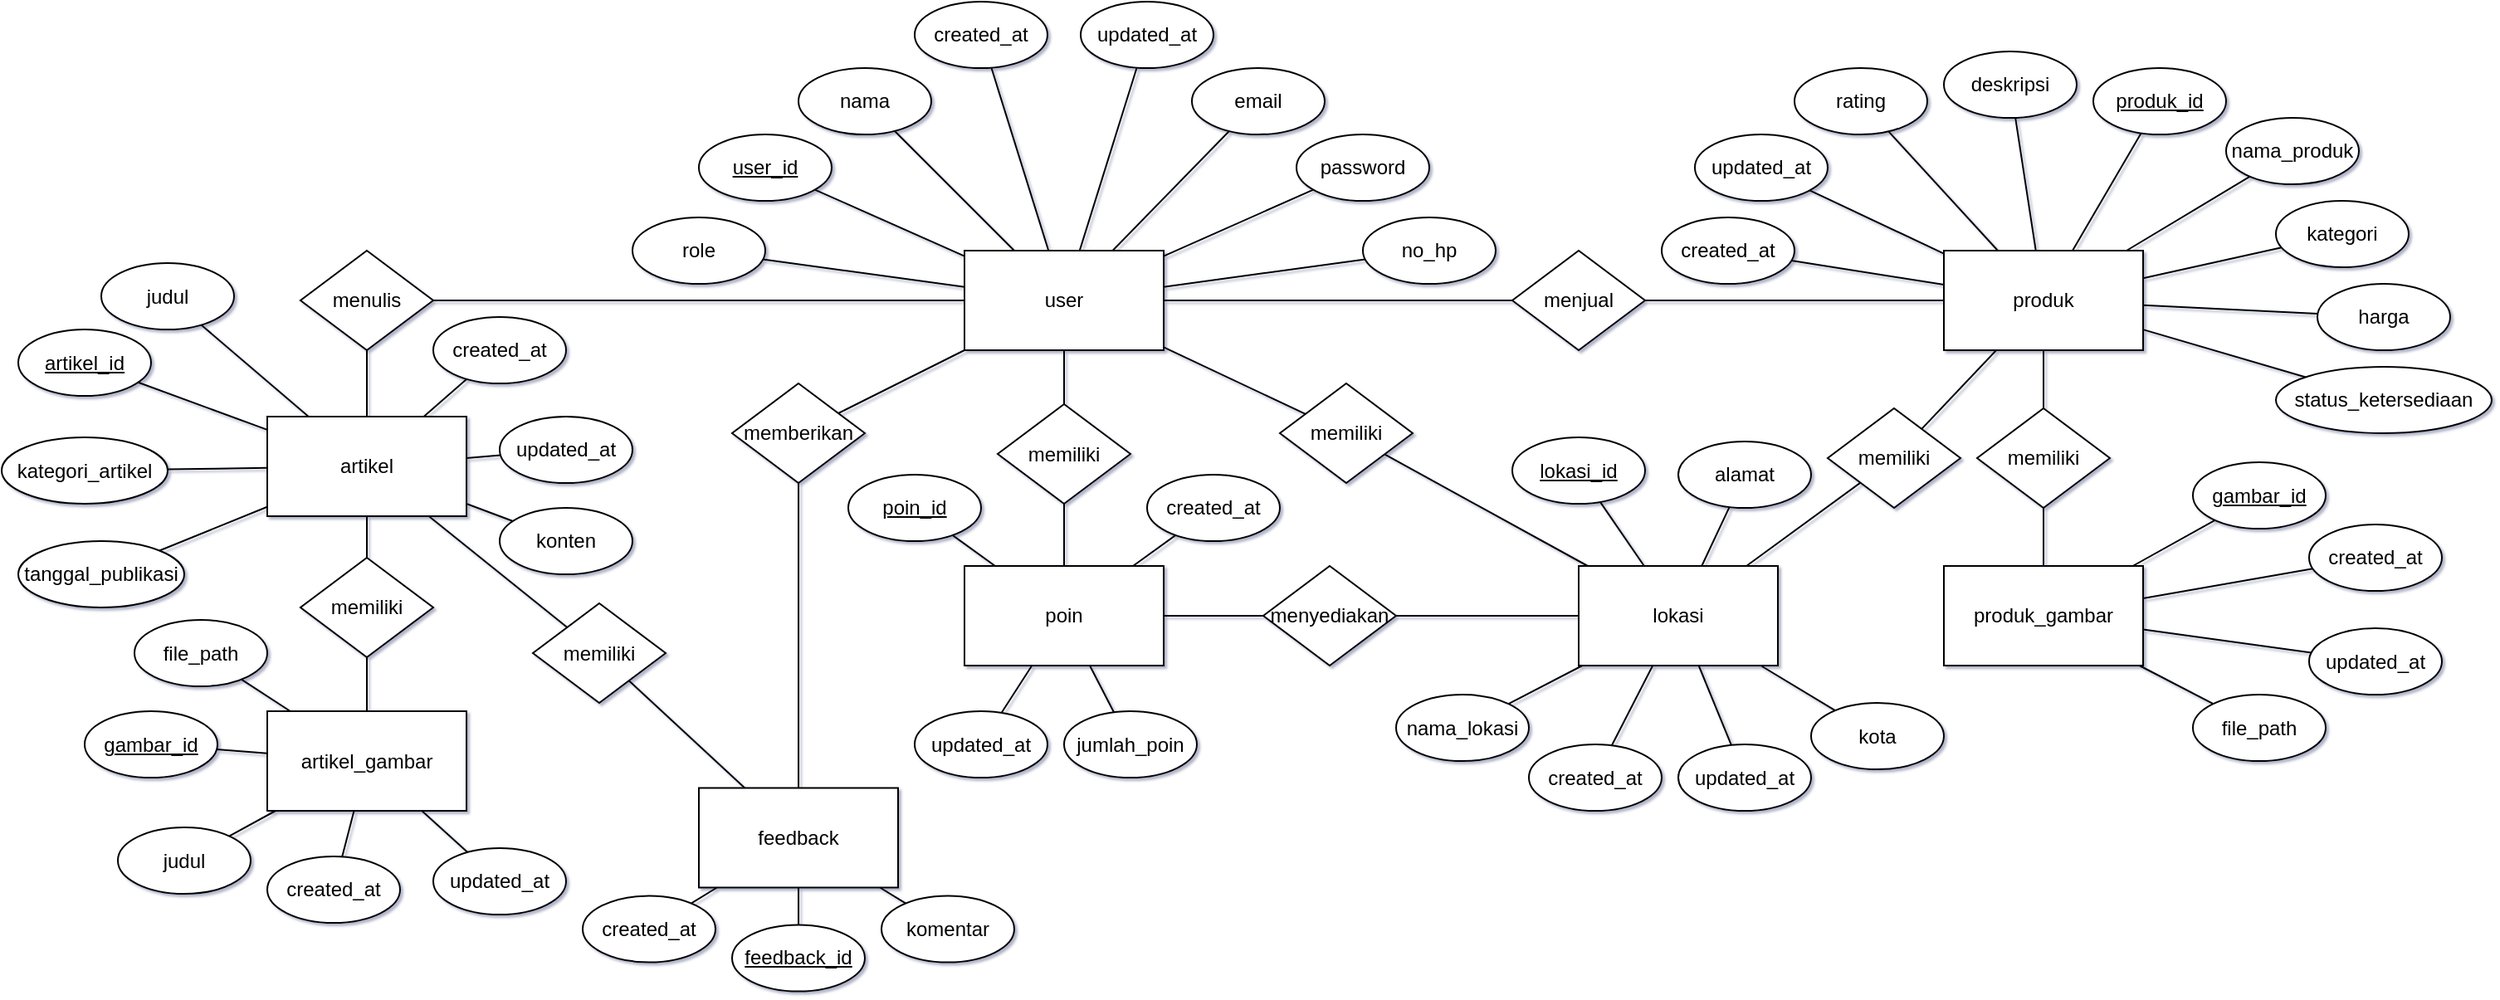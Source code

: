 <mxfile>
    <diagram id="ERD_EcoZense" name="ERD EcoZense">
        <mxGraphModel dx="2735" dy="2725" grid="1" gridSize="10" guides="1" tooltips="1" connect="1" arrows="1" fold="1" page="1" pageScale="1" pageWidth="1500" pageHeight="2000" background="none" math="0" shadow="1">
            <root>
                <mxCell id="0"/>
                <mxCell id="1" parent="0"/>
                <mxCell id="user" value="user" style="rounded=0;whiteSpace=wrap;html=1;" parent="1" vertex="1">
                    <mxGeometry x="200" y="130" width="120" height="60" as="geometry"/>
                </mxCell>
                <mxCell id="user_id" value="user_id" style="ellipse;whiteSpace=wrap;html=1;fontStyle=4" parent="1" vertex="1">
                    <mxGeometry x="40" y="60" width="80" height="40" as="geometry"/>
                </mxCell>
                <mxCell id="nama" value="nama" style="ellipse;whiteSpace=wrap;html=1;" parent="1" vertex="1">
                    <mxGeometry x="100" y="20" width="80" height="40" as="geometry"/>
                </mxCell>
                <mxCell id="email" value="email" style="ellipse;whiteSpace=wrap;html=1;" parent="1" vertex="1">
                    <mxGeometry x="337" y="20" width="80" height="40" as="geometry"/>
                </mxCell>
                <mxCell id="password" value="password" style="ellipse;whiteSpace=wrap;html=1;" parent="1" vertex="1">
                    <mxGeometry x="400" y="60" width="80" height="40" as="geometry"/>
                </mxCell>
                <mxCell id="no_hp" value="no_hp" style="ellipse;whiteSpace=wrap;html=1;" parent="1" vertex="1">
                    <mxGeometry x="440" y="110" width="80" height="40" as="geometry"/>
                </mxCell>
                <mxCell id="role" value="role" style="ellipse;whiteSpace=wrap;html=1;" parent="1" vertex="1">
                    <mxGeometry y="110" width="80" height="40" as="geometry"/>
                </mxCell>
                <mxCell id="conn_user_user_id" value="" style="endArrow=none;html=1;" parent="1" source="user" target="user_id" edge="1">
                    <mxGeometry width="50" height="50" relative="1" as="geometry"/>
                </mxCell>
                <mxCell id="conn_user_nama" value="" style="endArrow=none;html=1;" parent="1" source="user" target="nama" edge="1">
                    <mxGeometry width="50" height="50" relative="1" as="geometry"/>
                </mxCell>
                <mxCell id="conn_user_email" value="" style="endArrow=none;html=1;" parent="1" source="user" target="email" edge="1">
                    <mxGeometry width="50" height="50" relative="1" as="geometry"/>
                </mxCell>
                <mxCell id="conn_user_password" value="" style="endArrow=none;html=1;" parent="1" source="user" target="password" edge="1">
                    <mxGeometry width="50" height="50" relative="1" as="geometry"/>
                </mxCell>
                <mxCell id="conn_user_no_hp" value="" style="endArrow=none;html=1;" parent="1" source="user" target="no_hp" edge="1">
                    <mxGeometry width="50" height="50" relative="1" as="geometry"/>
                </mxCell>
                <mxCell id="conn_user_role" value="" style="endArrow=none;html=1;" parent="1" source="user" target="role" edge="1">
                    <mxGeometry width="50" height="50" relative="1" as="geometry"/>
                </mxCell>
                <mxCell id="62" style="edgeStyle=none;html=1;endArrow=none;endFill=0;" edge="1" parent="1" source="lokasi" target="61">
                    <mxGeometry relative="1" as="geometry"/>
                </mxCell>
                <mxCell id="lokasi" value="lokasi" style="rounded=0;whiteSpace=wrap;html=1;" parent="1" vertex="1">
                    <mxGeometry x="570" y="320" width="120" height="60" as="geometry"/>
                </mxCell>
                <mxCell id="lokasi_id" value="lokasi_id" style="ellipse;whiteSpace=wrap;html=1;fontStyle=4" parent="1" vertex="1">
                    <mxGeometry x="530" y="242.5" width="80" height="40" as="geometry"/>
                </mxCell>
                <mxCell id="nama_lokasi" value="nama_lokasi" style="ellipse;whiteSpace=wrap;html=1;" parent="1" vertex="1">
                    <mxGeometry x="460" y="397.5" width="80" height="40" as="geometry"/>
                </mxCell>
                <mxCell id="alamat" value="alamat" style="ellipse;whiteSpace=wrap;html=1;" parent="1" vertex="1">
                    <mxGeometry x="630" y="245" width="80" height="40" as="geometry"/>
                </mxCell>
                <mxCell id="kota" value="kota" style="ellipse;whiteSpace=wrap;html=1;" parent="1" vertex="1">
                    <mxGeometry x="710" y="402.5" width="80" height="40" as="geometry"/>
                </mxCell>
                <mxCell id="conn_lokasi_lokasi_id" value="" style="endArrow=none;html=1;" parent="1" source="lokasi" target="lokasi_id" edge="1">
                    <mxGeometry width="50" height="50" relative="1" as="geometry"/>
                </mxCell>
                <mxCell id="conn_lokasi_nama_lokasi" value="" style="endArrow=none;html=1;" parent="1" source="lokasi" target="nama_lokasi" edge="1">
                    <mxGeometry width="50" height="50" relative="1" as="geometry"/>
                </mxCell>
                <mxCell id="conn_lokasi_alamat" value="" style="endArrow=none;html=1;" parent="1" source="lokasi" target="alamat" edge="1">
                    <mxGeometry width="50" height="50" relative="1" as="geometry"/>
                </mxCell>
                <mxCell id="conn_lokasi_kota" value="" style="endArrow=none;html=1;" parent="1" source="lokasi" target="kota" edge="1">
                    <mxGeometry width="50" height="50" relative="1" as="geometry"/>
                </mxCell>
                <mxCell id="memiliki" value="memiliki" style="rhombus;whiteSpace=wrap;html=1;" parent="1" vertex="1">
                    <mxGeometry x="390" y="210" width="80" height="60" as="geometry"/>
                </mxCell>
                <mxCell id="conn_user_memiliki" value="" style="endArrow=none;html=1;" parent="1" source="user" target="memiliki" edge="1">
                    <mxGeometry width="50" height="50" relative="1" as="geometry"/>
                </mxCell>
                <mxCell id="conn_memiliki_lokasi" value="" style="endArrow=none;html=1;" parent="1" source="memiliki" target="lokasi" edge="1">
                    <mxGeometry width="50" height="50" relative="1" as="geometry"/>
                </mxCell>
                <mxCell id="produk" value="produk" style="rounded=0;whiteSpace=wrap;html=1;" parent="1" vertex="1">
                    <mxGeometry x="790" y="130" width="120" height="60" as="geometry"/>
                </mxCell>
                <mxCell id="produk_id" value="produk_id" style="ellipse;whiteSpace=wrap;html=1;fontStyle=4" parent="1" vertex="1">
                    <mxGeometry x="880" y="20" width="80" height="40" as="geometry"/>
                </mxCell>
                <mxCell id="nama_produk" value="nama_produk" style="ellipse;whiteSpace=wrap;html=1;" parent="1" vertex="1">
                    <mxGeometry x="960" y="50" width="80" height="40" as="geometry"/>
                </mxCell>
                <mxCell id="kategori" value="kategori" style="ellipse;whiteSpace=wrap;html=1;" parent="1" vertex="1">
                    <mxGeometry x="990" y="100" width="80" height="40" as="geometry"/>
                </mxCell>
                <mxCell id="harga" value="harga" style="ellipse;whiteSpace=wrap;html=1;" parent="1" vertex="1">
                    <mxGeometry x="1015" y="150" width="80" height="40" as="geometry"/>
                </mxCell>
                <mxCell id="status" value="status_ketersediaan" style="ellipse;whiteSpace=wrap;html=1;" parent="1" vertex="1">
                    <mxGeometry x="990" y="200" width="130" height="40" as="geometry"/>
                </mxCell>
                <mxCell id="conn_produk_produk_id" value="" style="endArrow=none;html=1;" parent="1" source="produk" target="produk_id" edge="1">
                    <mxGeometry width="50" height="50" relative="1" as="geometry"/>
                </mxCell>
                <mxCell id="conn_produk_nama_produk" value="" style="endArrow=none;html=1;" parent="1" source="produk" target="nama_produk" edge="1">
                    <mxGeometry width="50" height="50" relative="1" as="geometry"/>
                </mxCell>
                <mxCell id="conn_produk_kategori" value="" style="endArrow=none;html=1;" parent="1" source="produk" target="kategori" edge="1">
                    <mxGeometry width="50" height="50" relative="1" as="geometry"/>
                </mxCell>
                <mxCell id="conn_produk_harga" value="" style="endArrow=none;html=1;" parent="1" source="produk" target="harga" edge="1">
                    <mxGeometry width="50" height="50" relative="1" as="geometry"/>
                </mxCell>
                <mxCell id="conn_produk_status" value="" style="endArrow=none;html=1;" parent="1" source="produk" target="status" edge="1">
                    <mxGeometry width="50" height="50" relative="1" as="geometry"/>
                </mxCell>
                <mxCell id="menjual" value="menjual" style="rhombus;whiteSpace=wrap;html=1;" parent="1" vertex="1">
                    <mxGeometry x="530" y="130" width="80" height="60" as="geometry"/>
                </mxCell>
                <mxCell id="conn_user_menjual" value="" style="endArrow=none;html=1;" parent="1" source="user" target="menjual" edge="1">
                    <mxGeometry width="50" height="50" relative="1" as="geometry"/>
                </mxCell>
                <mxCell id="conn_menjual_produk" value="" style="endArrow=none;html=1;" parent="1" source="menjual" target="produk" edge="1">
                    <mxGeometry width="50" height="50" relative="1" as="geometry"/>
                </mxCell>
                <mxCell id="artikel" value="artikel" style="rounded=0;whiteSpace=wrap;html=1;" parent="1" vertex="1">
                    <mxGeometry x="-220" y="230" width="120" height="60" as="geometry"/>
                </mxCell>
                <mxCell id="artikel_id" value="artikel_id" style="ellipse;whiteSpace=wrap;html=1;fontStyle=4" parent="1" vertex="1">
                    <mxGeometry x="-370" y="177.5" width="80" height="40" as="geometry"/>
                </mxCell>
                <mxCell id="judul" value="judul" style="ellipse;whiteSpace=wrap;html=1;" parent="1" vertex="1">
                    <mxGeometry x="-320" y="137.5" width="80" height="40" as="geometry"/>
                </mxCell>
                <mxCell id="isi" value="konten" style="ellipse;whiteSpace=wrap;html=1;" parent="1" vertex="1">
                    <mxGeometry x="-80" y="285" width="80" height="40" as="geometry"/>
                </mxCell>
                <mxCell id="tanggal_publikasi" value="tanggal_publikasi" style="ellipse;whiteSpace=wrap;html=1;" parent="1" vertex="1">
                    <mxGeometry x="-370" y="305" width="100" height="40" as="geometry"/>
                </mxCell>
                <mxCell id="kategori_artikel" value="kategori_artikel" style="ellipse;whiteSpace=wrap;html=1;" parent="1" vertex="1">
                    <mxGeometry x="-380" y="242.5" width="100" height="40" as="geometry"/>
                </mxCell>
                <mxCell id="conn_artikel_artikel_id" value="" style="endArrow=none;html=1;" parent="1" source="artikel" target="artikel_id" edge="1">
                    <mxGeometry width="50" height="50" relative="1" as="geometry"/>
                </mxCell>
                <mxCell id="conn_artikel_judul" value="" style="endArrow=none;html=1;" parent="1" source="artikel" target="judul" edge="1">
                    <mxGeometry width="50" height="50" relative="1" as="geometry"/>
                </mxCell>
                <mxCell id="conn_artikel_isi" value="" style="endArrow=none;html=1;" parent="1" source="artikel" target="isi" edge="1">
                    <mxGeometry width="50" height="50" relative="1" as="geometry"/>
                </mxCell>
                <mxCell id="conn_artikel_tanggal_publikasi" value="" style="endArrow=none;html=1;" parent="1" source="artikel" target="tanggal_publikasi" edge="1">
                    <mxGeometry width="50" height="50" relative="1" as="geometry"/>
                </mxCell>
                <mxCell id="conn_artikel_kategori_artikel" value="" style="endArrow=none;html=1;" parent="1" source="artikel" target="kategori_artikel" edge="1">
                    <mxGeometry width="50" height="50" relative="1" as="geometry"/>
                </mxCell>
                <mxCell id="menulis" value="menulis" style="rhombus;whiteSpace=wrap;html=1;" parent="1" vertex="1">
                    <mxGeometry x="-200" y="130" width="80" height="60" as="geometry"/>
                </mxCell>
                <mxCell id="conn_user_menulis" value="" style="endArrow=none;html=1;" parent="1" source="user" target="menulis" edge="1">
                    <mxGeometry width="50" height="50" relative="1" as="geometry"/>
                </mxCell>
                <mxCell id="conn_menulis_artikel" value="" style="endArrow=none;html=1;" parent="1" source="menulis" target="artikel" edge="1">
                    <mxGeometry width="50" height="50" relative="1" as="geometry"/>
                </mxCell>
                <mxCell id="feedback" value="feedback" style="rounded=0;whiteSpace=wrap;html=1;" parent="1" vertex="1">
                    <mxGeometry x="40" y="453.75" width="120" height="60" as="geometry"/>
                </mxCell>
                <mxCell id="feedback_id" value="feedback_id" style="ellipse;whiteSpace=wrap;html=1;fontStyle=4" parent="1" vertex="1">
                    <mxGeometry x="60" y="536.25" width="80" height="40" as="geometry"/>
                </mxCell>
                <mxCell id="komentar" value="komentar" style="ellipse;whiteSpace=wrap;html=1;" parent="1" vertex="1">
                    <mxGeometry x="150" y="518.75" width="80" height="40" as="geometry"/>
                </mxCell>
                <mxCell id="tanggal_feedback" value="created_at" style="ellipse;whiteSpace=wrap;html=1;" parent="1" vertex="1">
                    <mxGeometry x="-30" y="518.75" width="80" height="40" as="geometry"/>
                </mxCell>
                <mxCell id="conn_feedback_feedback_id" value="" style="endArrow=none;html=1;" parent="1" source="feedback" target="feedback_id" edge="1">
                    <mxGeometry width="50" height="50" relative="1" as="geometry"/>
                </mxCell>
                <mxCell id="conn_feedback_komentar" value="" style="endArrow=none;html=1;" parent="1" source="feedback" target="komentar" edge="1">
                    <mxGeometry width="50" height="50" relative="1" as="geometry"/>
                </mxCell>
                <mxCell id="conn_feedback_tanggal" value="" style="endArrow=none;html=1;" parent="1" source="feedback" target="tanggal_feedback" edge="1">
                    <mxGeometry width="50" height="50" relative="1" as="geometry"/>
                </mxCell>
                <mxCell id="memberikan" value="memberikan" style="rhombus;whiteSpace=wrap;html=1;" parent="1" vertex="1">
                    <mxGeometry x="60" y="210" width="80" height="60" as="geometry"/>
                </mxCell>
                <mxCell id="conn_user_memberikan" value="" style="endArrow=none;html=1;" parent="1" source="user" target="memberikan" edge="1">
                    <mxGeometry width="50" height="50" relative="1" as="geometry"/>
                </mxCell>
                <mxCell id="conn_memberikan_feedback" value="" style="endArrow=none;html=1;" parent="1" source="memberikan" target="feedback" edge="1">
                    <mxGeometry width="50" height="50" relative="1" as="geometry"/>
                </mxCell>
                <mxCell id="memiliki_feedback" value="memiliki" style="rhombus;whiteSpace=wrap;html=1;" parent="1" vertex="1">
                    <mxGeometry x="-60" y="342.5" width="80" height="60" as="geometry"/>
                </mxCell>
                <mxCell id="conn_artikel_memiliki_feedback" value="" style="endArrow=none;html=1;" parent="1" source="artikel" target="memiliki_feedback" edge="1">
                    <mxGeometry width="50" height="50" relative="1" as="geometry"/>
                </mxCell>
                <mxCell id="conn_memiliki_feedback_feedback" value="" style="endArrow=none;html=1;" parent="1" source="memiliki_feedback" target="feedback" edge="1">
                    <mxGeometry width="50" height="50" relative="1" as="geometry"/>
                </mxCell>
                <mxCell id="poin" value="poin" style="rounded=0;whiteSpace=wrap;html=1;" parent="1" vertex="1">
                    <mxGeometry x="200" y="320" width="120" height="60" as="geometry"/>
                </mxCell>
                <mxCell id="poin_id" value="poin_id" style="ellipse;whiteSpace=wrap;html=1;fontStyle=4" parent="1" vertex="1">
                    <mxGeometry x="130" y="265" width="80" height="40" as="geometry"/>
                </mxCell>
                <mxCell id="jumlah_poin" value="jumlah_poin" style="ellipse;whiteSpace=wrap;html=1;" parent="1" vertex="1">
                    <mxGeometry x="260" y="407.5" width="80" height="40" as="geometry"/>
                </mxCell>
                <mxCell id="conn_poin_poin_id" value="" style="endArrow=none;html=1;" parent="1" source="poin" target="poin_id" edge="1">
                    <mxGeometry width="50" height="50" relative="1" as="geometry"/>
                </mxCell>
                <mxCell id="conn_poin_jumlah_poin" value="" style="endArrow=none;html=1;" parent="1" source="poin" target="jumlah_poin" edge="1">
                    <mxGeometry width="50" height="50" relative="1" as="geometry"/>
                </mxCell>
                <mxCell id="memiliki_poin" value="memiliki" style="rhombus;whiteSpace=wrap;html=1;" parent="1" vertex="1">
                    <mxGeometry x="220" y="222.5" width="80" height="60" as="geometry"/>
                </mxCell>
                <mxCell id="conn_user_memiliki_poin" value="" style="endArrow=none;html=1;" parent="1" source="user" target="memiliki_poin" edge="1">
                    <mxGeometry width="50" height="50" relative="1" as="geometry"/>
                </mxCell>
                <mxCell id="conn_memiliki_poin_poin" value="" style="endArrow=none;html=1;" parent="1" source="memiliki_poin" target="poin" edge="1">
                    <mxGeometry width="50" height="50" relative="1" as="geometry">
                        <mxPoint x="150" y="297.5" as="sourcePoint"/>
                    </mxGeometry>
                </mxCell>
                <mxCell id="menyediakan" value="menyediakan" style="rhombus;whiteSpace=wrap;html=1;" parent="1" vertex="1">
                    <mxGeometry x="380" y="320" width="80" height="60" as="geometry"/>
                </mxCell>
                <mxCell id="conn_lokasi_menyediakan" value="" style="endArrow=none;html=1;" parent="1" source="lokasi" target="menyediakan" edge="1">
                    <mxGeometry width="50" height="50" relative="1" as="geometry">
                        <mxPoint x="428.623" y="360.217" as="targetPoint"/>
                    </mxGeometry>
                </mxCell>
                <mxCell id="conn_menyediakan_poin" value="" style="endArrow=none;html=1;" parent="1" source="menyediakan" target="poin" edge="1">
                    <mxGeometry width="50" height="50" relative="1" as="geometry">
                        <mxPoint x="434.923" y="338.692" as="sourcePoint"/>
                    </mxGeometry>
                </mxCell>
                <mxCell id="artikel_gambar" value="artikel_gambar" style="rounded=0;whiteSpace=wrap;html=1;" parent="1" vertex="1">
                    <mxGeometry x="-220" y="407.5" width="120" height="60" as="geometry"/>
                </mxCell>
                <mxCell id="gambar_id_artikel" value="gambar_id" style="ellipse;whiteSpace=wrap;html=1;fontStyle=4" parent="1" vertex="1">
                    <mxGeometry x="-330" y="407.5" width="80" height="40" as="geometry"/>
                </mxCell>
                <mxCell id="file_path_artikel" value="file_path" style="ellipse;whiteSpace=wrap;html=1;" parent="1" vertex="1">
                    <mxGeometry x="-300" y="352.5" width="80" height="40" as="geometry"/>
                </mxCell>
                <mxCell id="judul_gambar" value="judul" style="ellipse;whiteSpace=wrap;html=1;" parent="1" vertex="1">
                    <mxGeometry x="-310" y="477.5" width="80" height="40" as="geometry"/>
                </mxCell>
                <mxCell id="conn_artikel_gambar_gambar_id" value="" style="endArrow=none;html=1;" parent="1" source="artikel_gambar" target="gambar_id_artikel" edge="1">
                    <mxGeometry width="50" height="50" relative="1" as="geometry"/>
                </mxCell>
                <mxCell id="conn_artikel_gambar_file_path" value="" style="endArrow=none;html=1;" parent="1" source="artikel_gambar" target="file_path_artikel" edge="1">
                    <mxGeometry width="50" height="50" relative="1" as="geometry"/>
                </mxCell>
                <mxCell id="conn_artikel_gambar_judul" value="" style="endArrow=none;html=1;" parent="1" source="artikel_gambar" target="judul_gambar" edge="1">
                    <mxGeometry width="50" height="50" relative="1" as="geometry"/>
                </mxCell>
                <mxCell id="memiliki_gambar" value="memiliki" style="rhombus;whiteSpace=wrap;html=1;" parent="1" vertex="1">
                    <mxGeometry x="-200" y="315" width="80" height="60" as="geometry"/>
                </mxCell>
                <mxCell id="conn_artikel_memiliki_gambar" value="" style="endArrow=none;html=1;" parent="1" source="artikel" target="memiliki_gambar" edge="1">
                    <mxGeometry width="50" height="50" relative="1" as="geometry"/>
                </mxCell>
                <mxCell id="conn_memiliki_gambar_artikel_gambar" value="" style="endArrow=none;html=1;" parent="1" source="memiliki_gambar" target="artikel_gambar" edge="1">
                    <mxGeometry width="50" height="50" relative="1" as="geometry">
                        <mxPoint x="-160" y="392.5" as="sourcePoint"/>
                    </mxGeometry>
                </mxCell>
                <mxCell id="produk_gambar" value="produk_gambar" style="rounded=0;whiteSpace=wrap;html=1;" parent="1" vertex="1">
                    <mxGeometry x="790" y="320" width="120" height="60" as="geometry"/>
                </mxCell>
                <mxCell id="gambar_id_produk" value="gambar_id" style="ellipse;whiteSpace=wrap;html=1;fontStyle=4" parent="1" vertex="1">
                    <mxGeometry x="940" y="257.5" width="80" height="40" as="geometry"/>
                </mxCell>
                <mxCell id="file_path_produk" value="file_path" style="ellipse;whiteSpace=wrap;html=1;" parent="1" vertex="1">
                    <mxGeometry x="940" y="397.5" width="80" height="40" as="geometry"/>
                </mxCell>
                <mxCell id="conn_produk_gambar_gambar_id" value="" style="endArrow=none;html=1;" parent="1" source="produk_gambar" target="gambar_id_produk" edge="1">
                    <mxGeometry width="50" height="50" relative="1" as="geometry"/>
                </mxCell>
                <mxCell id="conn_produk_gambar_file_path" value="" style="endArrow=none;html=1;" parent="1" source="produk_gambar" target="file_path_produk" edge="1">
                    <mxGeometry width="50" height="50" relative="1" as="geometry"/>
                </mxCell>
                <mxCell id="memiliki_gambar_produk" value="memiliki" style="rhombus;whiteSpace=wrap;html=1;" parent="1" vertex="1">
                    <mxGeometry x="810" y="225" width="80" height="60" as="geometry"/>
                </mxCell>
                <mxCell id="conn_produk_memiliki_gambar_produk" value="" style="endArrow=none;html=1;" parent="1" source="produk" target="memiliki_gambar_produk" edge="1">
                    <mxGeometry width="50" height="50" relative="1" as="geometry"/>
                </mxCell>
                <mxCell id="conn_memiliki_gambar_produk_gambar" value="" style="endArrow=none;html=1;" parent="1" source="memiliki_gambar_produk" target="produk_gambar" edge="1">
                    <mxGeometry width="50" height="50" relative="1" as="geometry"/>
                </mxCell>
                <mxCell id="4" value="created_at" style="ellipse;whiteSpace=wrap;html=1;" parent="1" vertex="1">
                    <mxGeometry x="-120" y="170" width="80" height="40" as="geometry"/>
                </mxCell>
                <mxCell id="5" value="" style="endArrow=none;html=1;" parent="1" source="artikel" target="4" edge="1">
                    <mxGeometry width="50" height="50" relative="1" as="geometry">
                        <mxPoint x="-20" y="307.75" as="sourcePoint"/>
                    </mxGeometry>
                </mxCell>
                <mxCell id="6" value="updated_at" style="ellipse;whiteSpace=wrap;html=1;" parent="1" vertex="1">
                    <mxGeometry x="-80" y="230" width="80" height="40" as="geometry"/>
                </mxCell>
                <mxCell id="7" value="" style="endArrow=none;html=1;" parent="1" source="artikel" target="6" edge="1">
                    <mxGeometry width="50" height="50" relative="1" as="geometry">
                        <mxPoint x="47" y="350.5" as="sourcePoint"/>
                    </mxGeometry>
                </mxCell>
                <mxCell id="8" value="created_at" style="ellipse;whiteSpace=wrap;html=1;" parent="1" vertex="1">
                    <mxGeometry x="-220" y="495" width="80" height="40" as="geometry"/>
                </mxCell>
                <mxCell id="9" value="" style="endArrow=none;html=1;" parent="1" source="artikel_gambar" target="8" edge="1">
                    <mxGeometry width="50" height="50" relative="1" as="geometry">
                        <mxPoint x="-200" y="487.5" as="sourcePoint"/>
                    </mxGeometry>
                </mxCell>
                <mxCell id="10" value="updated_at" style="ellipse;whiteSpace=wrap;html=1;" parent="1" vertex="1">
                    <mxGeometry x="-120" y="490" width="80" height="40" as="geometry"/>
                </mxCell>
                <mxCell id="11" value="" style="endArrow=none;html=1;" parent="1" source="artikel_gambar" target="10" edge="1">
                    <mxGeometry width="50" height="50" relative="1" as="geometry">
                        <mxPoint x="-201.525" y="477.5" as="sourcePoint"/>
                    </mxGeometry>
                </mxCell>
                <mxCell id="12" value="created_at" style="ellipse;whiteSpace=wrap;html=1;" parent="1" vertex="1">
                    <mxGeometry x="540" y="427.5" width="80" height="40" as="geometry"/>
                </mxCell>
                <mxCell id="13" value="" style="endArrow=none;html=1;" parent="1" source="lokasi" target="12" edge="1">
                    <mxGeometry width="50" height="50" relative="1" as="geometry">
                        <mxPoint x="517.545" y="386.25" as="sourcePoint"/>
                    </mxGeometry>
                </mxCell>
                <mxCell id="14" value="updated_at" style="ellipse;whiteSpace=wrap;html=1;" parent="1" vertex="1">
                    <mxGeometry x="630" y="427.5" width="80" height="40" as="geometry"/>
                </mxCell>
                <mxCell id="15" value="" style="endArrow=none;html=1;" parent="1" source="lokasi" target="14" edge="1">
                    <mxGeometry width="50" height="50" relative="1" as="geometry">
                        <mxPoint x="530.41" y="386.25" as="sourcePoint"/>
                    </mxGeometry>
                </mxCell>
                <mxCell id="16" value="created_at" style="ellipse;whiteSpace=wrap;html=1;" parent="1" vertex="1">
                    <mxGeometry x="170" y="-20" width="80" height="40" as="geometry"/>
                </mxCell>
                <mxCell id="17" value="" style="endArrow=none;html=1;" parent="1" source="user" target="16" edge="1">
                    <mxGeometry width="50" height="50" relative="1" as="geometry">
                        <mxPoint x="203" y="38" as="sourcePoint"/>
                    </mxGeometry>
                </mxCell>
                <mxCell id="18" value="updated_at" style="ellipse;whiteSpace=wrap;html=1;" parent="1" vertex="1">
                    <mxGeometry x="270" y="-20" width="80" height="40" as="geometry"/>
                </mxCell>
                <mxCell id="19" value="" style="endArrow=none;html=1;" parent="1" source="user" target="18" edge="1">
                    <mxGeometry width="50" height="50" relative="1" as="geometry">
                        <mxPoint x="244" y="38" as="sourcePoint"/>
                    </mxGeometry>
                </mxCell>
                <mxCell id="20" value="created_at" style="ellipse;whiteSpace=wrap;html=1;" parent="1" vertex="1">
                    <mxGeometry x="620" y="110" width="80" height="40" as="geometry"/>
                </mxCell>
                <mxCell id="21" value="" style="endArrow=none;html=1;" parent="1" source="produk" target="20" edge="1">
                    <mxGeometry width="50" height="50" relative="1" as="geometry">
                        <mxPoint x="574.5" y="70" as="sourcePoint"/>
                    </mxGeometry>
                </mxCell>
                <mxCell id="22" value="updated_at" style="ellipse;whiteSpace=wrap;html=1;" parent="1" vertex="1">
                    <mxGeometry x="640" y="60" width="80" height="40" as="geometry"/>
                </mxCell>
                <mxCell id="23" value="" style="endArrow=none;html=1;" parent="1" source="produk" target="22" edge="1">
                    <mxGeometry width="50" height="50" relative="1" as="geometry">
                        <mxPoint x="615.5" y="70" as="sourcePoint"/>
                    </mxGeometry>
                </mxCell>
                <mxCell id="24" value="rating" style="ellipse;whiteSpace=wrap;html=1;" parent="1" vertex="1">
                    <mxGeometry x="700" y="20" width="80" height="40" as="geometry"/>
                </mxCell>
                <mxCell id="25" value="" style="endArrow=none;html=1;" parent="1" source="produk" target="24" edge="1">
                    <mxGeometry width="50" height="50" relative="1" as="geometry">
                        <mxPoint x="693" y="68" as="sourcePoint"/>
                    </mxGeometry>
                </mxCell>
                <mxCell id="26" value="deskripsi" style="ellipse;whiteSpace=wrap;html=1;" parent="1" vertex="1">
                    <mxGeometry x="790" y="10" width="80" height="40" as="geometry"/>
                </mxCell>
                <mxCell id="27" value="" style="endArrow=none;html=1;" parent="1" source="produk" target="26" edge="1">
                    <mxGeometry width="50" height="50" relative="1" as="geometry">
                        <mxPoint x="734" y="68" as="sourcePoint"/>
                    </mxGeometry>
                </mxCell>
                <mxCell id="28" value="created_at" style="ellipse;whiteSpace=wrap;html=1;" parent="1" vertex="1">
                    <mxGeometry x="1010" y="295" width="80" height="40" as="geometry"/>
                </mxCell>
                <mxCell id="29" value="" style="endArrow=none;html=1;" parent="1" source="produk_gambar" target="28" edge="1">
                    <mxGeometry width="50" height="50" relative="1" as="geometry">
                        <mxPoint x="1053" y="435.5" as="sourcePoint"/>
                    </mxGeometry>
                </mxCell>
                <mxCell id="30" value="updated_at" style="ellipse;whiteSpace=wrap;html=1;" parent="1" vertex="1">
                    <mxGeometry x="1010" y="357.5" width="80" height="40" as="geometry"/>
                </mxCell>
                <mxCell id="31" value="" style="endArrow=none;html=1;" parent="1" source="produk_gambar" target="30" edge="1">
                    <mxGeometry width="50" height="50" relative="1" as="geometry">
                        <mxPoint x="1094" y="435.5" as="sourcePoint"/>
                    </mxGeometry>
                </mxCell>
                <mxCell id="56" value="created_at" style="ellipse;whiteSpace=wrap;html=1;" parent="1" vertex="1">
                    <mxGeometry x="310" y="265" width="80" height="40" as="geometry"/>
                </mxCell>
                <mxCell id="57" value="" style="endArrow=none;html=1;" parent="1" source="poin" target="56" edge="1">
                    <mxGeometry width="50" height="50" relative="1" as="geometry">
                        <mxPoint x="280.005" y="420" as="sourcePoint"/>
                    </mxGeometry>
                </mxCell>
                <mxCell id="58" value="updated_at" style="ellipse;whiteSpace=wrap;html=1;" parent="1" vertex="1">
                    <mxGeometry x="170.0" y="407.5" width="80" height="40" as="geometry"/>
                </mxCell>
                <mxCell id="59" value="" style="endArrow=none;html=1;" parent="1" source="poin" target="58" edge="1">
                    <mxGeometry width="50" height="50" relative="1" as="geometry">
                        <mxPoint x="284.347" y="420" as="sourcePoint"/>
                    </mxGeometry>
                </mxCell>
                <mxCell id="63" style="edgeStyle=none;html=1;endArrow=none;endFill=0;" edge="1" parent="1" source="61" target="produk">
                    <mxGeometry relative="1" as="geometry"/>
                </mxCell>
                <mxCell id="61" value="memiliki" style="rhombus;whiteSpace=wrap;html=1;" vertex="1" parent="1">
                    <mxGeometry x="720" y="225" width="80" height="60" as="geometry"/>
                </mxCell>
            </root>
        </mxGraphModel>
    </diagram>
</mxfile>